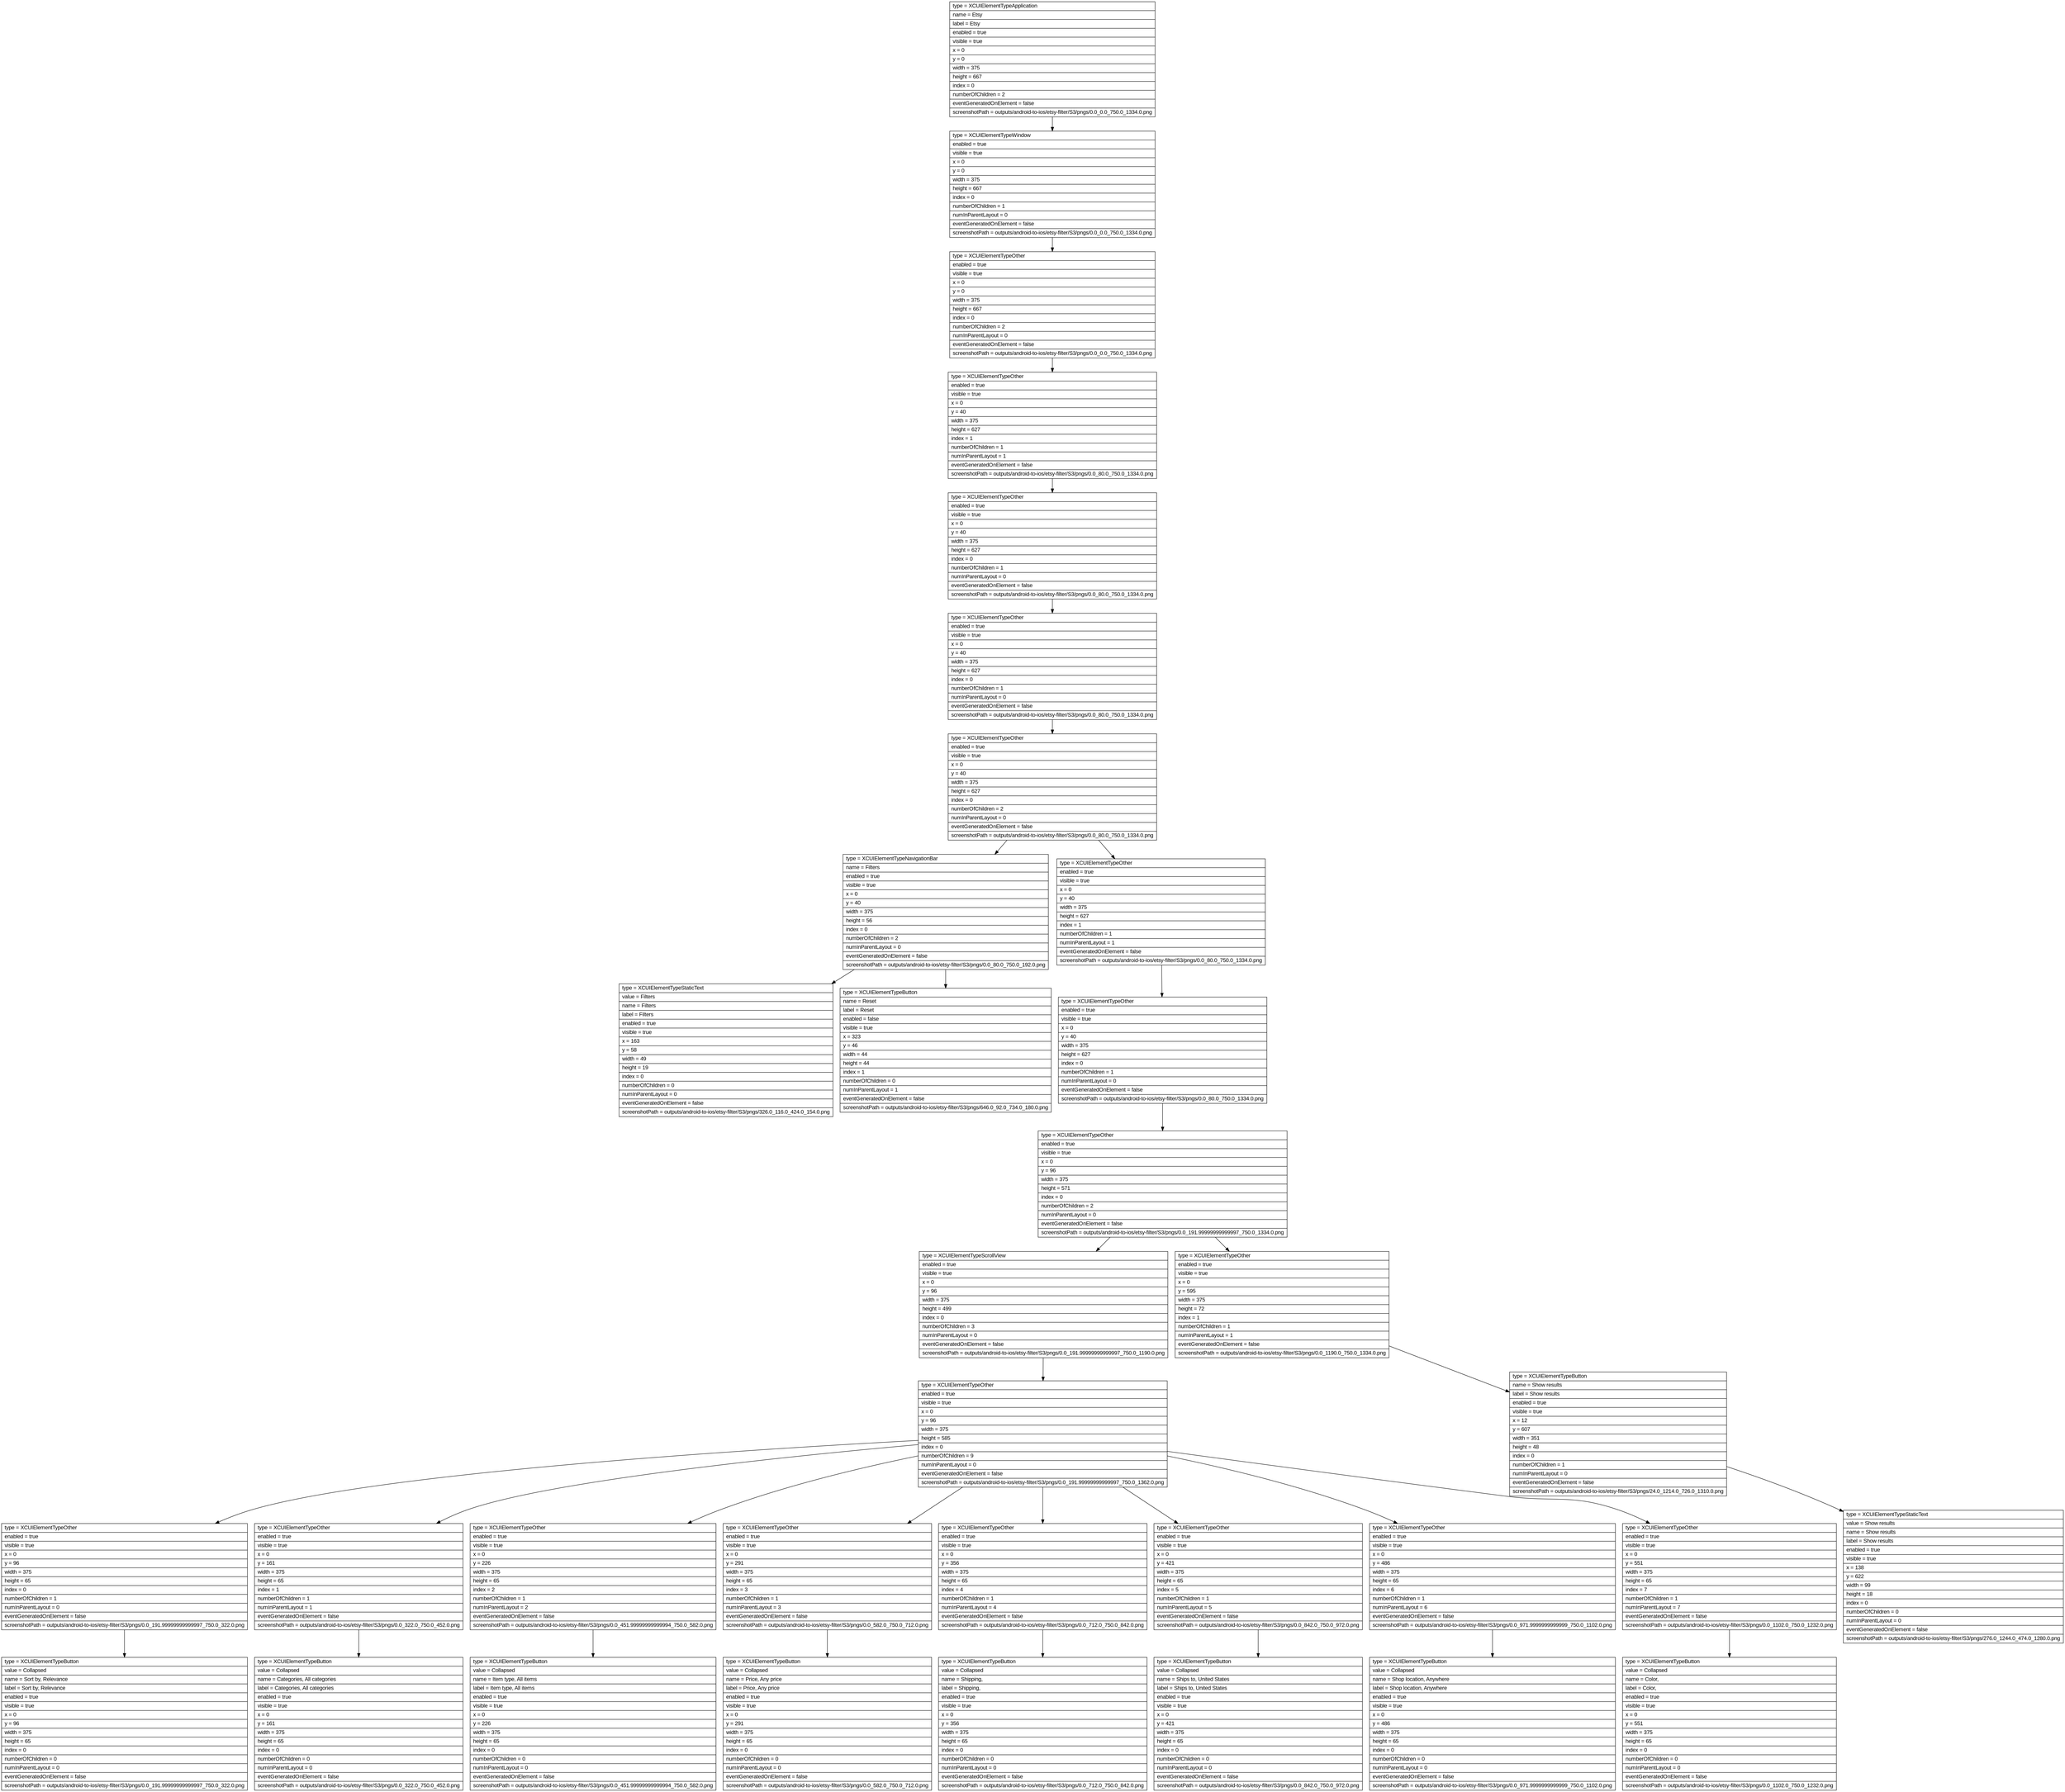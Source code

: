 digraph Layout {

	node [shape=record fontname=Arial];

	0	[label="{type = XCUIElementTypeApplication\l|name = Etsy\l|label = Etsy\l|enabled = true\l|visible = true\l|x = 0\l|y = 0\l|width = 375\l|height = 667\l|index = 0\l|numberOfChildren = 2\l|eventGeneratedOnElement = false \l|screenshotPath = outputs/android-to-ios/etsy-filter/S3/pngs/0.0_0.0_750.0_1334.0.png\l}"]
	1	[label="{type = XCUIElementTypeWindow\l|enabled = true\l|visible = true\l|x = 0\l|y = 0\l|width = 375\l|height = 667\l|index = 0\l|numberOfChildren = 1\l|numInParentLayout = 0\l|eventGeneratedOnElement = false \l|screenshotPath = outputs/android-to-ios/etsy-filter/S3/pngs/0.0_0.0_750.0_1334.0.png\l}"]
	2	[label="{type = XCUIElementTypeOther\l|enabled = true\l|visible = true\l|x = 0\l|y = 0\l|width = 375\l|height = 667\l|index = 0\l|numberOfChildren = 2\l|numInParentLayout = 0\l|eventGeneratedOnElement = false \l|screenshotPath = outputs/android-to-ios/etsy-filter/S3/pngs/0.0_0.0_750.0_1334.0.png\l}"]
	3	[label="{type = XCUIElementTypeOther\l|enabled = true\l|visible = true\l|x = 0\l|y = 40\l|width = 375\l|height = 627\l|index = 1\l|numberOfChildren = 1\l|numInParentLayout = 1\l|eventGeneratedOnElement = false \l|screenshotPath = outputs/android-to-ios/etsy-filter/S3/pngs/0.0_80.0_750.0_1334.0.png\l}"]
	4	[label="{type = XCUIElementTypeOther\l|enabled = true\l|visible = true\l|x = 0\l|y = 40\l|width = 375\l|height = 627\l|index = 0\l|numberOfChildren = 1\l|numInParentLayout = 0\l|eventGeneratedOnElement = false \l|screenshotPath = outputs/android-to-ios/etsy-filter/S3/pngs/0.0_80.0_750.0_1334.0.png\l}"]
	5	[label="{type = XCUIElementTypeOther\l|enabled = true\l|visible = true\l|x = 0\l|y = 40\l|width = 375\l|height = 627\l|index = 0\l|numberOfChildren = 1\l|numInParentLayout = 0\l|eventGeneratedOnElement = false \l|screenshotPath = outputs/android-to-ios/etsy-filter/S3/pngs/0.0_80.0_750.0_1334.0.png\l}"]
	6	[label="{type = XCUIElementTypeOther\l|enabled = true\l|visible = true\l|x = 0\l|y = 40\l|width = 375\l|height = 627\l|index = 0\l|numberOfChildren = 2\l|numInParentLayout = 0\l|eventGeneratedOnElement = false \l|screenshotPath = outputs/android-to-ios/etsy-filter/S3/pngs/0.0_80.0_750.0_1334.0.png\l}"]
	7	[label="{type = XCUIElementTypeNavigationBar\l|name = Filters\l|enabled = true\l|visible = true\l|x = 0\l|y = 40\l|width = 375\l|height = 56\l|index = 0\l|numberOfChildren = 2\l|numInParentLayout = 0\l|eventGeneratedOnElement = false \l|screenshotPath = outputs/android-to-ios/etsy-filter/S3/pngs/0.0_80.0_750.0_192.0.png\l}"]
	8	[label="{type = XCUIElementTypeOther\l|enabled = true\l|visible = true\l|x = 0\l|y = 40\l|width = 375\l|height = 627\l|index = 1\l|numberOfChildren = 1\l|numInParentLayout = 1\l|eventGeneratedOnElement = false \l|screenshotPath = outputs/android-to-ios/etsy-filter/S3/pngs/0.0_80.0_750.0_1334.0.png\l}"]
	9	[label="{type = XCUIElementTypeStaticText\l|value = Filters\l|name = Filters\l|label = Filters\l|enabled = true\l|visible = true\l|x = 163\l|y = 58\l|width = 49\l|height = 19\l|index = 0\l|numberOfChildren = 0\l|numInParentLayout = 0\l|eventGeneratedOnElement = false \l|screenshotPath = outputs/android-to-ios/etsy-filter/S3/pngs/326.0_116.0_424.0_154.0.png\l}"]
	10	[label="{type = XCUIElementTypeButton\l|name = Reset\l|label = Reset\l|enabled = false\l|visible = true\l|x = 323\l|y = 46\l|width = 44\l|height = 44\l|index = 1\l|numberOfChildren = 0\l|numInParentLayout = 1\l|eventGeneratedOnElement = false \l|screenshotPath = outputs/android-to-ios/etsy-filter/S3/pngs/646.0_92.0_734.0_180.0.png\l}"]
	11	[label="{type = XCUIElementTypeOther\l|enabled = true\l|visible = true\l|x = 0\l|y = 40\l|width = 375\l|height = 627\l|index = 0\l|numberOfChildren = 1\l|numInParentLayout = 0\l|eventGeneratedOnElement = false \l|screenshotPath = outputs/android-to-ios/etsy-filter/S3/pngs/0.0_80.0_750.0_1334.0.png\l}"]
	12	[label="{type = XCUIElementTypeOther\l|enabled = true\l|visible = true\l|x = 0\l|y = 96\l|width = 375\l|height = 571\l|index = 0\l|numberOfChildren = 2\l|numInParentLayout = 0\l|eventGeneratedOnElement = false \l|screenshotPath = outputs/android-to-ios/etsy-filter/S3/pngs/0.0_191.99999999999997_750.0_1334.0.png\l}"]
	13	[label="{type = XCUIElementTypeScrollView\l|enabled = true\l|visible = true\l|x = 0\l|y = 96\l|width = 375\l|height = 499\l|index = 0\l|numberOfChildren = 3\l|numInParentLayout = 0\l|eventGeneratedOnElement = false \l|screenshotPath = outputs/android-to-ios/etsy-filter/S3/pngs/0.0_191.99999999999997_750.0_1190.0.png\l}"]
	14	[label="{type = XCUIElementTypeOther\l|enabled = true\l|visible = true\l|x = 0\l|y = 595\l|width = 375\l|height = 72\l|index = 1\l|numberOfChildren = 1\l|numInParentLayout = 1\l|eventGeneratedOnElement = false \l|screenshotPath = outputs/android-to-ios/etsy-filter/S3/pngs/0.0_1190.0_750.0_1334.0.png\l}"]
	15	[label="{type = XCUIElementTypeOther\l|enabled = true\l|visible = true\l|x = 0\l|y = 96\l|width = 375\l|height = 585\l|index = 0\l|numberOfChildren = 9\l|numInParentLayout = 0\l|eventGeneratedOnElement = false \l|screenshotPath = outputs/android-to-ios/etsy-filter/S3/pngs/0.0_191.99999999999997_750.0_1362.0.png\l}"]
	16	[label="{type = XCUIElementTypeButton\l|name = Show results\l|label = Show results\l|enabled = true\l|visible = true\l|x = 12\l|y = 607\l|width = 351\l|height = 48\l|index = 0\l|numberOfChildren = 1\l|numInParentLayout = 0\l|eventGeneratedOnElement = false \l|screenshotPath = outputs/android-to-ios/etsy-filter/S3/pngs/24.0_1214.0_726.0_1310.0.png\l}"]
	17	[label="{type = XCUIElementTypeOther\l|enabled = true\l|visible = true\l|x = 0\l|y = 96\l|width = 375\l|height = 65\l|index = 0\l|numberOfChildren = 1\l|numInParentLayout = 0\l|eventGeneratedOnElement = false \l|screenshotPath = outputs/android-to-ios/etsy-filter/S3/pngs/0.0_191.99999999999997_750.0_322.0.png\l}"]
	18	[label="{type = XCUIElementTypeOther\l|enabled = true\l|visible = true\l|x = 0\l|y = 161\l|width = 375\l|height = 65\l|index = 1\l|numberOfChildren = 1\l|numInParentLayout = 1\l|eventGeneratedOnElement = false \l|screenshotPath = outputs/android-to-ios/etsy-filter/S3/pngs/0.0_322.0_750.0_452.0.png\l}"]
	19	[label="{type = XCUIElementTypeOther\l|enabled = true\l|visible = true\l|x = 0\l|y = 226\l|width = 375\l|height = 65\l|index = 2\l|numberOfChildren = 1\l|numInParentLayout = 2\l|eventGeneratedOnElement = false \l|screenshotPath = outputs/android-to-ios/etsy-filter/S3/pngs/0.0_451.99999999999994_750.0_582.0.png\l}"]
	20	[label="{type = XCUIElementTypeOther\l|enabled = true\l|visible = true\l|x = 0\l|y = 291\l|width = 375\l|height = 65\l|index = 3\l|numberOfChildren = 1\l|numInParentLayout = 3\l|eventGeneratedOnElement = false \l|screenshotPath = outputs/android-to-ios/etsy-filter/S3/pngs/0.0_582.0_750.0_712.0.png\l}"]
	21	[label="{type = XCUIElementTypeOther\l|enabled = true\l|visible = true\l|x = 0\l|y = 356\l|width = 375\l|height = 65\l|index = 4\l|numberOfChildren = 1\l|numInParentLayout = 4\l|eventGeneratedOnElement = false \l|screenshotPath = outputs/android-to-ios/etsy-filter/S3/pngs/0.0_712.0_750.0_842.0.png\l}"]
	22	[label="{type = XCUIElementTypeOther\l|enabled = true\l|visible = true\l|x = 0\l|y = 421\l|width = 375\l|height = 65\l|index = 5\l|numberOfChildren = 1\l|numInParentLayout = 5\l|eventGeneratedOnElement = false \l|screenshotPath = outputs/android-to-ios/etsy-filter/S3/pngs/0.0_842.0_750.0_972.0.png\l}"]
	23	[label="{type = XCUIElementTypeOther\l|enabled = true\l|visible = true\l|x = 0\l|y = 486\l|width = 375\l|height = 65\l|index = 6\l|numberOfChildren = 1\l|numInParentLayout = 6\l|eventGeneratedOnElement = false \l|screenshotPath = outputs/android-to-ios/etsy-filter/S3/pngs/0.0_971.9999999999999_750.0_1102.0.png\l}"]
	24	[label="{type = XCUIElementTypeOther\l|enabled = true\l|visible = true\l|x = 0\l|y = 551\l|width = 375\l|height = 65\l|index = 7\l|numberOfChildren = 1\l|numInParentLayout = 7\l|eventGeneratedOnElement = false \l|screenshotPath = outputs/android-to-ios/etsy-filter/S3/pngs/0.0_1102.0_750.0_1232.0.png\l}"]
	25	[label="{type = XCUIElementTypeStaticText\l|value = Show results\l|name = Show results\l|label = Show results\l|enabled = true\l|visible = true\l|x = 138\l|y = 622\l|width = 99\l|height = 18\l|index = 0\l|numberOfChildren = 0\l|numInParentLayout = 0\l|eventGeneratedOnElement = false \l|screenshotPath = outputs/android-to-ios/etsy-filter/S3/pngs/276.0_1244.0_474.0_1280.0.png\l}"]
	26	[label="{type = XCUIElementTypeButton\l|value = Collapsed\l|name = Sort by, Relevance\l|label = Sort by, Relevance\l|enabled = true\l|visible = true\l|x = 0\l|y = 96\l|width = 375\l|height = 65\l|index = 0\l|numberOfChildren = 0\l|numInParentLayout = 0\l|eventGeneratedOnElement = false \l|screenshotPath = outputs/android-to-ios/etsy-filter/S3/pngs/0.0_191.99999999999997_750.0_322.0.png\l}"]
	27	[label="{type = XCUIElementTypeButton\l|value = Collapsed\l|name = Categories, All categories\l|label = Categories, All categories\l|enabled = true\l|visible = true\l|x = 0\l|y = 161\l|width = 375\l|height = 65\l|index = 0\l|numberOfChildren = 0\l|numInParentLayout = 0\l|eventGeneratedOnElement = false \l|screenshotPath = outputs/android-to-ios/etsy-filter/S3/pngs/0.0_322.0_750.0_452.0.png\l}"]
	28	[label="{type = XCUIElementTypeButton\l|value = Collapsed\l|name = Item type, All items\l|label = Item type, All items\l|enabled = true\l|visible = true\l|x = 0\l|y = 226\l|width = 375\l|height = 65\l|index = 0\l|numberOfChildren = 0\l|numInParentLayout = 0\l|eventGeneratedOnElement = false \l|screenshotPath = outputs/android-to-ios/etsy-filter/S3/pngs/0.0_451.99999999999994_750.0_582.0.png\l}"]
	29	[label="{type = XCUIElementTypeButton\l|value = Collapsed\l|name = Price, Any price\l|label = Price, Any price\l|enabled = true\l|visible = true\l|x = 0\l|y = 291\l|width = 375\l|height = 65\l|index = 0\l|numberOfChildren = 0\l|numInParentLayout = 0\l|eventGeneratedOnElement = false \l|screenshotPath = outputs/android-to-ios/etsy-filter/S3/pngs/0.0_582.0_750.0_712.0.png\l}"]
	30	[label="{type = XCUIElementTypeButton\l|value = Collapsed\l|name = Shipping, \l|label = Shipping, \l|enabled = true\l|visible = true\l|x = 0\l|y = 356\l|width = 375\l|height = 65\l|index = 0\l|numberOfChildren = 0\l|numInParentLayout = 0\l|eventGeneratedOnElement = false \l|screenshotPath = outputs/android-to-ios/etsy-filter/S3/pngs/0.0_712.0_750.0_842.0.png\l}"]
	31	[label="{type = XCUIElementTypeButton\l|value = Collapsed\l|name = Ships to, United States\l|label = Ships to, United States\l|enabled = true\l|visible = true\l|x = 0\l|y = 421\l|width = 375\l|height = 65\l|index = 0\l|numberOfChildren = 0\l|numInParentLayout = 0\l|eventGeneratedOnElement = false \l|screenshotPath = outputs/android-to-ios/etsy-filter/S3/pngs/0.0_842.0_750.0_972.0.png\l}"]
	32	[label="{type = XCUIElementTypeButton\l|value = Collapsed\l|name = Shop location, Anywhere\l|label = Shop location, Anywhere\l|enabled = true\l|visible = true\l|x = 0\l|y = 486\l|width = 375\l|height = 65\l|index = 0\l|numberOfChildren = 0\l|numInParentLayout = 0\l|eventGeneratedOnElement = false \l|screenshotPath = outputs/android-to-ios/etsy-filter/S3/pngs/0.0_971.9999999999999_750.0_1102.0.png\l}"]
	33	[label="{type = XCUIElementTypeButton\l|value = Collapsed\l|name = Color, \l|label = Color, \l|enabled = true\l|visible = true\l|x = 0\l|y = 551\l|width = 375\l|height = 65\l|index = 0\l|numberOfChildren = 0\l|numInParentLayout = 0\l|eventGeneratedOnElement = false \l|screenshotPath = outputs/android-to-ios/etsy-filter/S3/pngs/0.0_1102.0_750.0_1232.0.png\l}"]


	0 -> 1
	1 -> 2
	2 -> 3
	3 -> 4
	4 -> 5
	5 -> 6
	6 -> 7
	6 -> 8
	7 -> 9
	7 -> 10
	8 -> 11
	11 -> 12
	12 -> 13
	12 -> 14
	13 -> 15
	14 -> 16
	15 -> 17
	15 -> 18
	15 -> 19
	15 -> 20
	15 -> 21
	15 -> 22
	15 -> 23
	15 -> 24
	16 -> 25
	17 -> 26
	18 -> 27
	19 -> 28
	20 -> 29
	21 -> 30
	22 -> 31
	23 -> 32
	24 -> 33


}